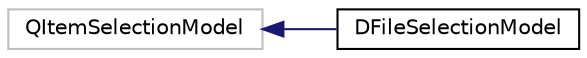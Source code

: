 digraph "类继承关系图"
{
  edge [fontname="Helvetica",fontsize="10",labelfontname="Helvetica",labelfontsize="10"];
  node [fontname="Helvetica",fontsize="10",shape=record];
  rankdir="LR";
  Node1630 [label="QItemSelectionModel",height=0.2,width=0.4,color="grey75", fillcolor="white", style="filled"];
  Node1630 -> Node0 [dir="back",color="midnightblue",fontsize="10",style="solid",fontname="Helvetica"];
  Node0 [label="DFileSelectionModel",height=0.2,width=0.4,color="black", fillcolor="white", style="filled",URL="$class_d_file_selection_model.html"];
}
